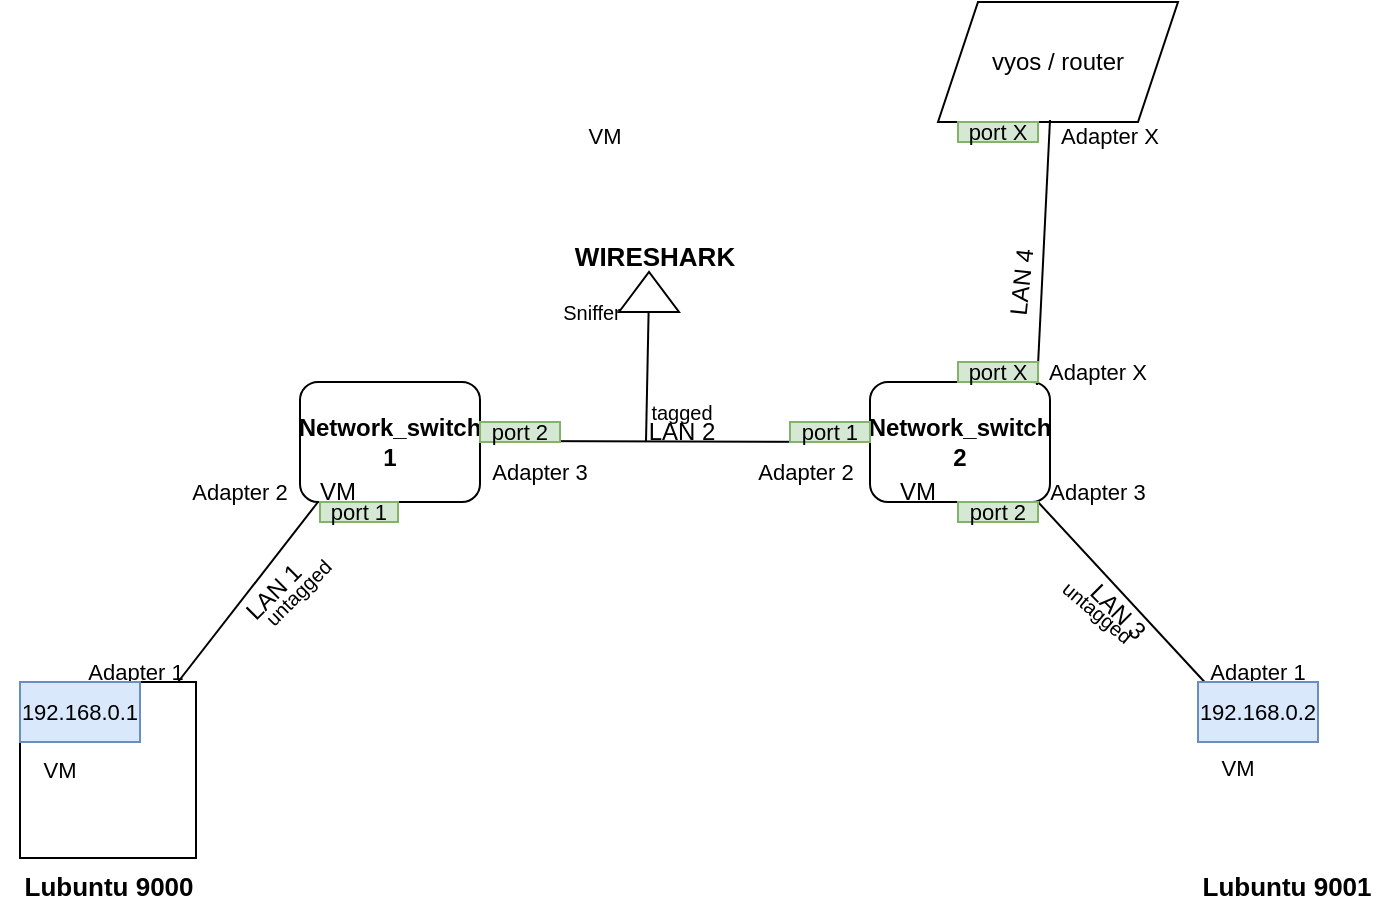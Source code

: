 <mxfile version="16.2.7" type="device"><diagram id="4Nt_yJJLfKvm1eDg9Hw0" name="Page-1"><mxGraphModel dx="1918" dy="881" grid="1" gridSize="10" guides="1" tooltips="1" connect="1" arrows="1" fold="1" page="1" pageScale="1" pageWidth="827" pageHeight="1169" math="0" shadow="0"><root><mxCell id="0"/><mxCell id="1" parent="0"/><mxCell id="U81fKq_Kq8_fleih-5JK-2" value="&lt;b&gt;Network_switch 1&lt;/b&gt;" style="rounded=1;whiteSpace=wrap;html=1;" parent="1" vertex="1"><mxGeometry x="241" y="280" width="90" height="60" as="geometry"/></mxCell><mxCell id="U81fKq_Kq8_fleih-5JK-3" value="" style="endArrow=none;html=1;rounded=0;entryX=0;entryY=0.5;entryDx=0;entryDy=0;" parent="1" target="U81fKq_Kq8_fleih-5JK-12" edge="1"><mxGeometry width="50" height="50" relative="1" as="geometry"><mxPoint x="331" y="309.5" as="sourcePoint"/><mxPoint x="421" y="309.5" as="targetPoint"/></mxGeometry></mxCell><mxCell id="U81fKq_Kq8_fleih-5JK-7" value="Adapter 2" style="text;html=1;strokeColor=none;fillColor=none;align=center;verticalAlign=middle;whiteSpace=wrap;rounded=0;fontSize=11;" parent="1" vertex="1"><mxGeometry x="181" y="320" width="60" height="30" as="geometry"/></mxCell><mxCell id="U81fKq_Kq8_fleih-5JK-8" value="Adapter 3" style="text;html=1;strokeColor=none;fillColor=none;align=center;verticalAlign=middle;whiteSpace=wrap;rounded=0;fontSize=11;" parent="1" vertex="1"><mxGeometry x="331" y="310" width="60" height="30" as="geometry"/></mxCell><mxCell id="U81fKq_Kq8_fleih-5JK-11" value="Lubuntu 9000" style="shape=image;html=1;verticalAlign=top;verticalLabelPosition=bottom;labelBackgroundColor=#ffffff;imageAspect=0;aspect=fixed;image=https://cdn1.iconfinder.com/data/icons/100-basic-for-user-interface/32/29-Screen-128.png;fontStyle=1;fontSize=13;imageBorder=default;imageBackground=default;" parent="1" vertex="1"><mxGeometry x="101" y="430" width="88" height="88" as="geometry"/></mxCell><mxCell id="U81fKq_Kq8_fleih-5JK-12" value="&lt;b style=&quot;font-size: 12px;&quot;&gt;Network_switch 2&lt;/b&gt;" style="rounded=1;whiteSpace=wrap;html=1;fontSize=12;" parent="1" vertex="1"><mxGeometry x="526" y="280" width="90" height="60" as="geometry"/></mxCell><mxCell id="U81fKq_Kq8_fleih-5JK-13" value="" style="endArrow=none;html=1;rounded=0;" parent="1" target="U81fKq_Kq8_fleih-5JK-31" edge="1"><mxGeometry width="50" height="50" relative="1" as="geometry"><mxPoint x="610" y="340" as="sourcePoint"/><mxPoint x="680" y="440" as="targetPoint"/></mxGeometry></mxCell><mxCell id="U81fKq_Kq8_fleih-5JK-16" value="&lt;font style=&quot;font-size: 11px&quot;&gt;VM&lt;/font&gt;" style="text;html=1;strokeColor=none;fillColor=none;align=center;verticalAlign=middle;whiteSpace=wrap;rounded=0;" parent="1" vertex="1"><mxGeometry x="360.5" y="141.5" width="65" height="30" as="geometry"/></mxCell><mxCell id="U81fKq_Kq8_fleih-5JK-17" value="Adapter 2" style="text;html=1;strokeColor=none;fillColor=none;align=center;verticalAlign=middle;whiteSpace=wrap;rounded=0;fontSize=11;" parent="1" vertex="1"><mxGeometry x="462" y="310" width="64" height="30" as="geometry"/></mxCell><mxCell id="U81fKq_Kq8_fleih-5JK-18" value="Adapter 3" style="text;html=1;strokeColor=none;fillColor=none;align=center;verticalAlign=middle;whiteSpace=wrap;rounded=0;fontSize=11;" parent="1" vertex="1"><mxGeometry x="610" y="320" width="60" height="30" as="geometry"/></mxCell><mxCell id="U81fKq_Kq8_fleih-5JK-19" value="VM" style="text;html=1;strokeColor=none;fillColor=none;align=center;verticalAlign=middle;whiteSpace=wrap;rounded=0;" parent="1" vertex="1"><mxGeometry x="230" y="320" width="60" height="30" as="geometry"/></mxCell><mxCell id="U81fKq_Kq8_fleih-5JK-20" value="VM" style="text;html=1;strokeColor=none;fillColor=none;align=center;verticalAlign=middle;whiteSpace=wrap;rounded=0;" parent="1" vertex="1"><mxGeometry x="520" y="320" width="60" height="30" as="geometry"/></mxCell><mxCell id="U81fKq_Kq8_fleih-5JK-21" value="LAN 2" style="text;html=1;strokeColor=none;fillColor=none;align=center;verticalAlign=middle;whiteSpace=wrap;rounded=0;" parent="1" vertex="1"><mxGeometry x="402" y="290" width="60" height="30" as="geometry"/></mxCell><mxCell id="U81fKq_Kq8_fleih-5JK-24" value="" style="endArrow=none;html=1;rounded=0;fontSize=11;" parent="1" edge="1"><mxGeometry width="50" height="50" relative="1" as="geometry"><mxPoint x="180" y="430" as="sourcePoint"/><mxPoint x="250" y="340" as="targetPoint"/></mxGeometry></mxCell><mxCell id="U81fKq_Kq8_fleih-5JK-25" value="Adapter 1" style="text;html=1;strokeColor=none;fillColor=none;align=center;verticalAlign=middle;whiteSpace=wrap;rounded=0;fontSize=11;" parent="1" vertex="1"><mxGeometry x="129" y="410" width="60" height="30" as="geometry"/></mxCell><mxCell id="U81fKq_Kq8_fleih-5JK-26" value="VM" style="text;html=1;strokeColor=none;fillColor=none;align=center;verticalAlign=middle;whiteSpace=wrap;rounded=0;fontSize=11;" parent="1" vertex="1"><mxGeometry x="91" y="459" width="60" height="30" as="geometry"/></mxCell><mxCell id="U81fKq_Kq8_fleih-5JK-27" value="LAN 1" style="text;html=1;strokeColor=none;fillColor=none;align=center;verticalAlign=middle;whiteSpace=wrap;rounded=0;fontSize=12;rotation=-45;" parent="1" vertex="1"><mxGeometry x="198" y="370" width="60" height="30" as="geometry"/></mxCell><mxCell id="U81fKq_Kq8_fleih-5JK-31" value="Lubuntu 9001" style="shape=image;html=1;verticalAlign=top;verticalLabelPosition=bottom;labelBackgroundColor=#ffffff;imageAspect=0;aspect=fixed;image=https://cdn1.iconfinder.com/data/icons/100-basic-for-user-interface/32/29-Screen-128.png;fontStyle=1;fontSize=13;imageBackground=default;" parent="1" vertex="1"><mxGeometry x="690" y="430" width="88" height="88" as="geometry"/></mxCell><mxCell id="U81fKq_Kq8_fleih-5JK-32" value="Adapter 1" style="text;html=1;strokeColor=none;fillColor=none;align=center;verticalAlign=middle;whiteSpace=wrap;rounded=0;fontSize=11;" parent="1" vertex="1"><mxGeometry x="690" y="410" width="60" height="30" as="geometry"/></mxCell><mxCell id="U81fKq_Kq8_fleih-5JK-33" value="VM" style="text;html=1;strokeColor=none;fillColor=none;align=center;verticalAlign=middle;whiteSpace=wrap;rounded=0;fontSize=11;" parent="1" vertex="1"><mxGeometry x="680" y="458" width="60" height="30" as="geometry"/></mxCell><mxCell id="U81fKq_Kq8_fleih-5JK-34" value="LAN 3" style="text;html=1;strokeColor=none;fillColor=none;align=center;verticalAlign=middle;whiteSpace=wrap;rounded=0;fontSize=12;rotation=45;" parent="1" vertex="1"><mxGeometry x="620" y="380" width="60" height="30" as="geometry"/></mxCell><mxCell id="U81fKq_Kq8_fleih-5JK-37" value="port 1" style="text;html=1;strokeColor=#82b366;fillColor=#d5e8d4;align=center;verticalAlign=middle;whiteSpace=wrap;rounded=0;fontSize=11;" parent="1" vertex="1"><mxGeometry x="251" y="340" width="39" height="10" as="geometry"/></mxCell><mxCell id="U81fKq_Kq8_fleih-5JK-38" value="port 2" style="text;html=1;strokeColor=#82b366;fillColor=#d5e8d4;align=center;verticalAlign=middle;whiteSpace=wrap;rounded=0;fontSize=11;" parent="1" vertex="1"><mxGeometry x="331" y="300" width="40" height="10" as="geometry"/></mxCell><mxCell id="U81fKq_Kq8_fleih-5JK-39" value="port 1" style="text;html=1;strokeColor=#82b366;fillColor=#d5e8d4;align=center;verticalAlign=middle;whiteSpace=wrap;rounded=0;fontSize=11;" parent="1" vertex="1"><mxGeometry x="486" y="300" width="40" height="10" as="geometry"/></mxCell><mxCell id="U81fKq_Kq8_fleih-5JK-40" value="port 2" style="text;html=1;strokeColor=#82b366;fillColor=#d5e8d4;align=center;verticalAlign=middle;whiteSpace=wrap;rounded=0;fontSize=11;" parent="1" vertex="1"><mxGeometry x="570" y="340" width="40" height="10" as="geometry"/></mxCell><mxCell id="U81fKq_Kq8_fleih-5JK-41" value="192.168.0.1" style="text;html=1;strokeColor=#6c8ebf;fillColor=#dae8fc;align=center;verticalAlign=middle;whiteSpace=wrap;rounded=0;fontSize=11;" parent="1" vertex="1"><mxGeometry x="101" y="430" width="60" height="30" as="geometry"/></mxCell><mxCell id="U81fKq_Kq8_fleih-5JK-42" value="192.168.0.2" style="text;html=1;strokeColor=#6c8ebf;fillColor=#dae8fc;align=center;verticalAlign=middle;whiteSpace=wrap;rounded=0;fontSize=11;" parent="1" vertex="1"><mxGeometry x="690" y="430" width="60" height="30" as="geometry"/></mxCell><mxCell id="U81fKq_Kq8_fleih-5JK-43" value="untagged" style="text;html=1;strokeColor=none;fillColor=none;align=center;verticalAlign=middle;whiteSpace=wrap;rounded=0;fontSize=10;rotation=-45;" parent="1" vertex="1"><mxGeometry x="210" y="370" width="60" height="30" as="geometry"/></mxCell><mxCell id="U81fKq_Kq8_fleih-5JK-44" value="tagged" style="text;html=1;strokeColor=none;fillColor=none;align=center;verticalAlign=middle;whiteSpace=wrap;rounded=0;fontSize=10;rotation=0;" parent="1" vertex="1"><mxGeometry x="402" y="280" width="60" height="30" as="geometry"/></mxCell><mxCell id="U81fKq_Kq8_fleih-5JK-45" value="untagged" style="text;html=1;strokeColor=none;fillColor=none;align=center;verticalAlign=middle;whiteSpace=wrap;rounded=0;fontSize=10;rotation=40;" parent="1" vertex="1"><mxGeometry x="610" y="390" width="60" height="10" as="geometry"/></mxCell><mxCell id="U81fKq_Kq8_fleih-5JK-54" value="WIRESHARK" style="shape=image;html=1;verticalAlign=top;verticalLabelPosition=bottom;labelBackgroundColor=#ffffff;imageAspect=0;aspect=fixed;image=https://cdn1.iconfinder.com/data/icons/100-basic-for-user-interface/32/29-Screen-128.png;fontSize=13;fillColor=default;fontStyle=1" parent="1" vertex="1"><mxGeometry x="371" y="110" width="93" height="93" as="geometry"/></mxCell><mxCell id="U81fKq_Kq8_fleih-5JK-55" value="" style="triangle;whiteSpace=wrap;html=1;fontSize=11;fillColor=default;rotation=-90;" parent="1" vertex="1"><mxGeometry x="405.5" y="220" width="20" height="30" as="geometry"/></mxCell><mxCell id="U81fKq_Kq8_fleih-5JK-57" value="" style="endArrow=none;html=1;rounded=0;fontSize=10;" parent="1" target="U81fKq_Kq8_fleih-5JK-55" edge="1"><mxGeometry width="50" height="50" relative="1" as="geometry"><mxPoint x="414" y="310" as="sourcePoint"/><mxPoint x="414" y="180" as="targetPoint"/></mxGeometry></mxCell><mxCell id="U81fKq_Kq8_fleih-5JK-58" value="&lt;font style=&quot;font-size: 10px&quot;&gt;Sniffer&lt;/font&gt;" style="text;html=1;strokeColor=none;fillColor=none;align=center;verticalAlign=middle;whiteSpace=wrap;rounded=0;fontSize=11;rotation=0;" parent="1" vertex="1"><mxGeometry x="372" y="240" width="30" height="10" as="geometry"/></mxCell><mxCell id="-deLGuFFuTcHoOcKqymt-1" value="vyos / router" style="shape=parallelogram;perimeter=parallelogramPerimeter;whiteSpace=wrap;html=1;fixedSize=1;" vertex="1" parent="1"><mxGeometry x="560" y="90" width="120" height="60" as="geometry"/></mxCell><mxCell id="-deLGuFFuTcHoOcKqymt-2" value="" style="endArrow=none;html=1;rounded=0;exitX=0.928;exitY=0.025;exitDx=0;exitDy=0;exitPerimeter=0;entryX=0;entryY=0.25;entryDx=0;entryDy=0;" edge="1" parent="1" source="U81fKq_Kq8_fleih-5JK-12" target="-deLGuFFuTcHoOcKqymt-7"><mxGeometry width="50" height="50" relative="1" as="geometry"><mxPoint x="566" y="220" as="sourcePoint"/><mxPoint x="616" y="170" as="targetPoint"/></mxGeometry></mxCell><mxCell id="-deLGuFFuTcHoOcKqymt-3" value="port X" style="text;html=1;strokeColor=#82b366;fillColor=#d5e8d4;align=center;verticalAlign=middle;whiteSpace=wrap;rounded=0;fontSize=11;" vertex="1" parent="1"><mxGeometry x="570" y="270" width="40" height="10" as="geometry"/></mxCell><mxCell id="-deLGuFFuTcHoOcKqymt-5" value="Adapter X" style="text;html=1;strokeColor=none;fillColor=none;align=center;verticalAlign=middle;whiteSpace=wrap;rounded=0;fontSize=11;" vertex="1" parent="1"><mxGeometry x="610" y="260" width="60" height="30" as="geometry"/></mxCell><mxCell id="-deLGuFFuTcHoOcKqymt-6" value="port X" style="text;html=1;strokeColor=#82b366;fillColor=#d5e8d4;align=center;verticalAlign=middle;whiteSpace=wrap;rounded=0;fontSize=11;" vertex="1" parent="1"><mxGeometry x="570" y="150" width="40" height="10" as="geometry"/></mxCell><mxCell id="-deLGuFFuTcHoOcKqymt-7" value="Adapter X" style="text;html=1;strokeColor=none;fillColor=none;align=center;verticalAlign=middle;whiteSpace=wrap;rounded=0;fontSize=11;" vertex="1" parent="1"><mxGeometry x="616" y="141.5" width="60" height="30" as="geometry"/></mxCell><mxCell id="-deLGuFFuTcHoOcKqymt-8" value="LAN 4" style="text;html=1;strokeColor=none;fillColor=none;align=center;verticalAlign=middle;whiteSpace=wrap;rounded=0;fontSize=12;rotation=-84;" vertex="1" parent="1"><mxGeometry x="580" y="220" width="44" height="20" as="geometry"/></mxCell></root></mxGraphModel></diagram></mxfile>